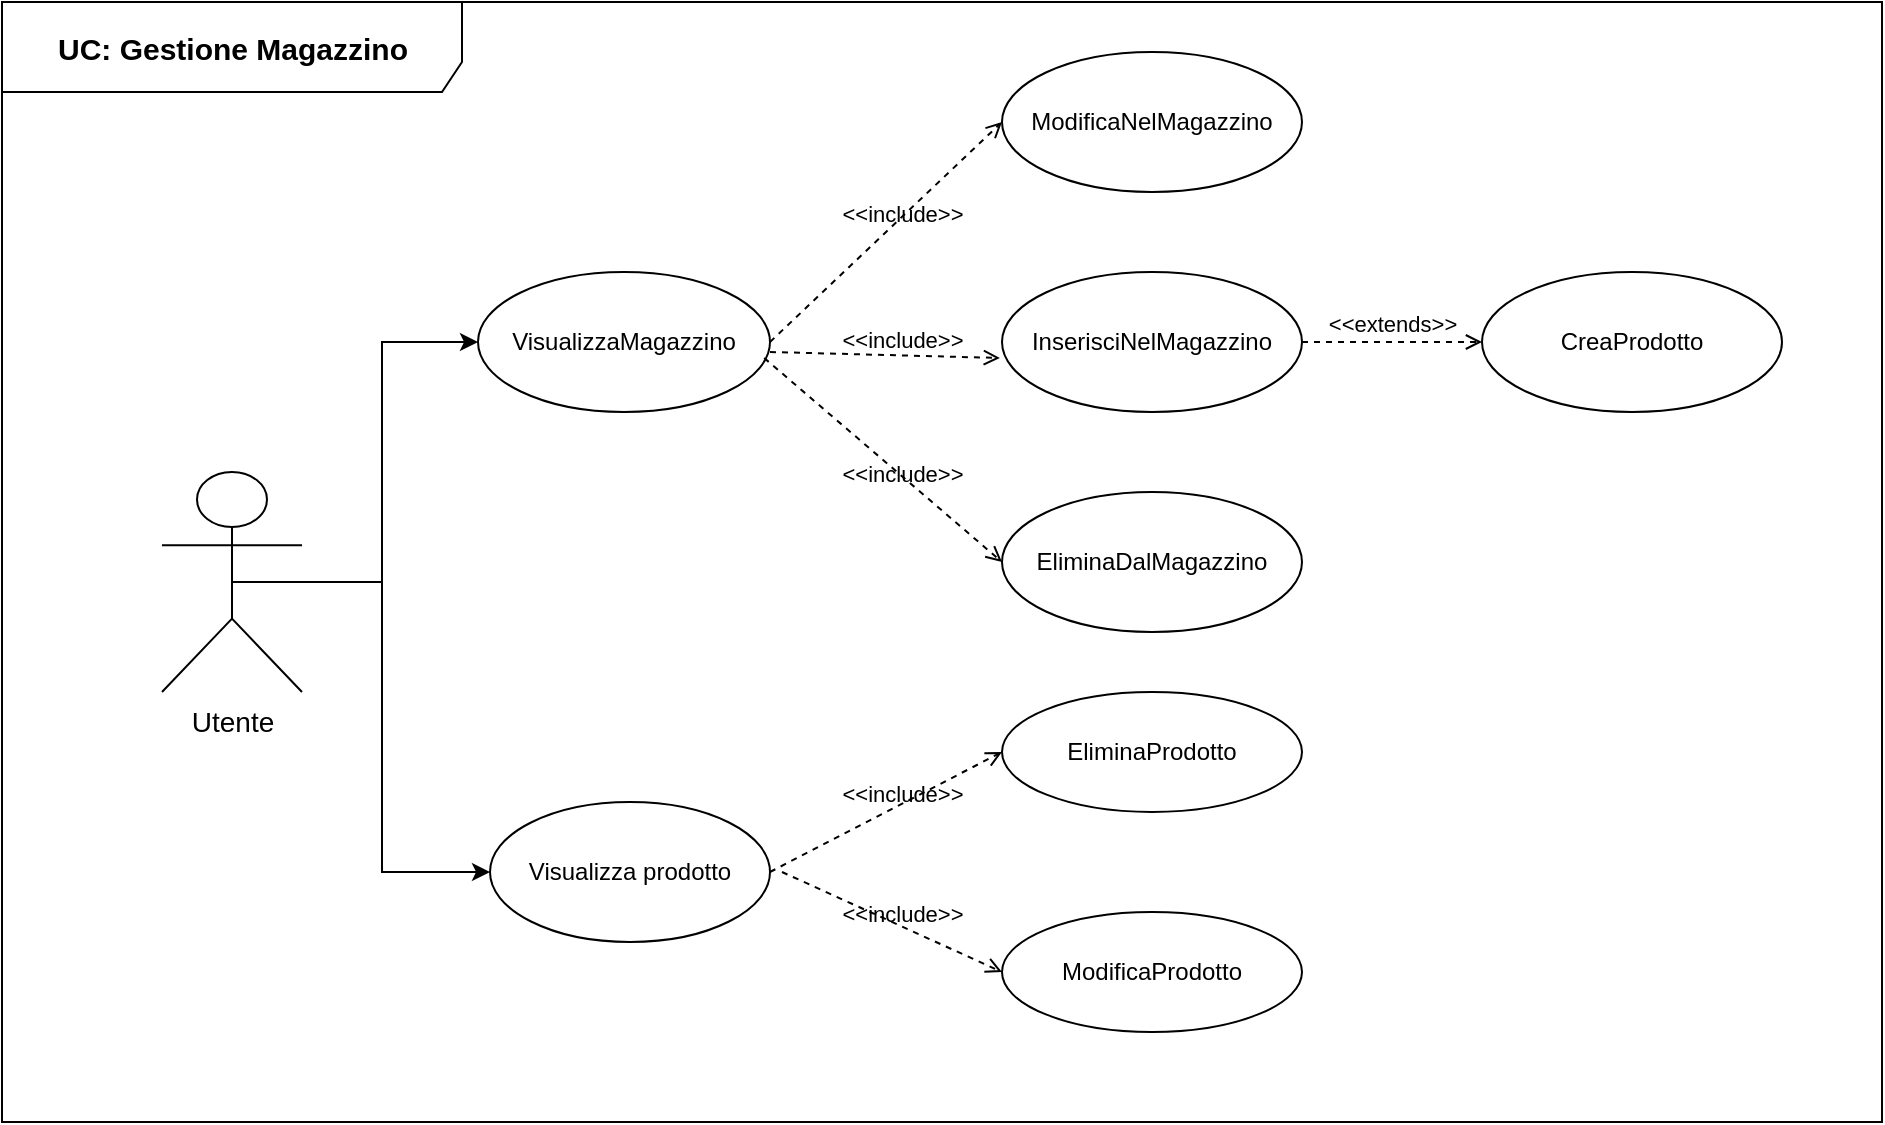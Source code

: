 <mxfile version="14.6.0"><diagram id="Bo27GWukjPaKb_xVeVMp" name="Page-1"><mxGraphModel dx="1426" dy="722" grid="1" gridSize="10" guides="1" tooltips="1" connect="1" arrows="1" fold="1" page="1" pageScale="1" pageWidth="827" pageHeight="1169" math="0" shadow="0"><root><mxCell id="0"/><mxCell id="1" parent="0"/><mxCell id="8CucdxtpdWPfwnJ3nKdK-20" style="edgeStyle=orthogonalEdgeStyle;rounded=0;orthogonalLoop=1;jettySize=auto;html=1;exitX=0.5;exitY=0.5;exitDx=0;exitDy=0;exitPerimeter=0;entryX=0;entryY=0.5;entryDx=0;entryDy=0;" edge="1" parent="1" source="8CucdxtpdWPfwnJ3nKdK-2" target="8CucdxtpdWPfwnJ3nKdK-5"><mxGeometry relative="1" as="geometry"><Array as="points"><mxPoint x="250" y="385"/><mxPoint x="250" y="265"/></Array></mxGeometry></mxCell><mxCell id="8CucdxtpdWPfwnJ3nKdK-2" value="&lt;font style=&quot;font-size: 14px&quot;&gt;Utente&lt;/font&gt;" style="shape=umlActor;verticalLabelPosition=bottom;verticalAlign=top;html=1;outlineConnect=0;fillColor=#ffffff;" vertex="1" parent="1"><mxGeometry x="140" y="330" width="70" height="110" as="geometry"/></mxCell><mxCell id="8CucdxtpdWPfwnJ3nKdK-3" value="InserisciNelMagazzino" style="ellipse;whiteSpace=wrap;html=1;fillColor=#ffffff;" vertex="1" parent="1"><mxGeometry x="560" y="230" width="150" height="70" as="geometry"/></mxCell><mxCell id="8CucdxtpdWPfwnJ3nKdK-4" value="EliminaProdotto" style="ellipse;whiteSpace=wrap;html=1;fillColor=#ffffff;" vertex="1" parent="1"><mxGeometry x="560" y="440" width="150" height="60" as="geometry"/></mxCell><mxCell id="8CucdxtpdWPfwnJ3nKdK-5" value="VisualizzaMagazzino" style="ellipse;whiteSpace=wrap;html=1;fillColor=#ffffff;" vertex="1" parent="1"><mxGeometry x="298" y="230" width="146" height="70" as="geometry"/></mxCell><mxCell id="8CucdxtpdWPfwnJ3nKdK-6" value="CreaProdotto" style="ellipse;whiteSpace=wrap;html=1;fillColor=#ffffff;" vertex="1" parent="1"><mxGeometry x="800" y="230" width="150" height="70" as="geometry"/></mxCell><mxCell id="8CucdxtpdWPfwnJ3nKdK-7" value="EliminaDalMagazzino" style="ellipse;whiteSpace=wrap;html=1;fillColor=#ffffff;" vertex="1" parent="1"><mxGeometry x="560" y="340" width="150" height="70" as="geometry"/></mxCell><mxCell id="8CucdxtpdWPfwnJ3nKdK-8" style="edgeStyle=orthogonalEdgeStyle;rounded=0;orthogonalLoop=1;jettySize=auto;html=1;exitX=0.5;exitY=0.5;exitDx=0;exitDy=0;entryX=0;entryY=0.5;entryDx=0;entryDy=0;exitPerimeter=0;" edge="1" parent="1" source="8CucdxtpdWPfwnJ3nKdK-2" target="8CucdxtpdWPfwnJ3nKdK-11"><mxGeometry relative="1" as="geometry"><Array as="points"><mxPoint x="250" y="385"/><mxPoint x="250" y="530"/></Array></mxGeometry></mxCell><mxCell id="8CucdxtpdWPfwnJ3nKdK-9" value="ModificaProdotto" style="ellipse;whiteSpace=wrap;html=1;fillColor=#ffffff;" vertex="1" parent="1"><mxGeometry x="560" y="550" width="150" height="60" as="geometry"/></mxCell><mxCell id="8CucdxtpdWPfwnJ3nKdK-10" value="ModificaNelMagazzino" style="ellipse;whiteSpace=wrap;html=1;fillColor=#ffffff;" vertex="1" parent="1"><mxGeometry x="560" y="120" width="150" height="70" as="geometry"/></mxCell><mxCell id="8CucdxtpdWPfwnJ3nKdK-11" value="Visualizza prodotto" style="ellipse;whiteSpace=wrap;html=1;" vertex="1" parent="1"><mxGeometry x="304" y="495" width="140" height="70" as="geometry"/></mxCell><mxCell id="8CucdxtpdWPfwnJ3nKdK-12" value="&amp;lt;&amp;lt;include&amp;gt;&amp;gt;" style="html=1;verticalAlign=bottom;labelBackgroundColor=none;endArrow=open;endFill=0;dashed=1;exitX=1;exitY=0.5;exitDx=0;exitDy=0;entryX=0;entryY=0.5;entryDx=0;entryDy=0;" edge="1" parent="1" source="8CucdxtpdWPfwnJ3nKdK-5" target="8CucdxtpdWPfwnJ3nKdK-10"><mxGeometry x="0.073" y="-6" width="160" relative="1" as="geometry"><mxPoint x="480" y="244.5" as="sourcePoint"/><mxPoint x="640" y="244.5" as="targetPoint"/><mxPoint x="-1" as="offset"/></mxGeometry></mxCell><mxCell id="8CucdxtpdWPfwnJ3nKdK-13" value="&amp;lt;&amp;lt;include&amp;gt;&amp;gt;" style="html=1;verticalAlign=bottom;labelBackgroundColor=none;endArrow=open;endFill=0;dashed=1;entryX=0;entryY=0.5;entryDx=0;entryDy=0;" edge="1" parent="1" target="8CucdxtpdWPfwnJ3nKdK-9"><mxGeometry x="0.11" y="-2" width="160" relative="1" as="geometry"><mxPoint x="450" y="530" as="sourcePoint"/><mxPoint x="614" y="524.5" as="targetPoint"/><mxPoint as="offset"/></mxGeometry></mxCell><mxCell id="8CucdxtpdWPfwnJ3nKdK-14" value="&amp;lt;&amp;lt;include&amp;gt;&amp;gt;" style="html=1;verticalAlign=bottom;labelBackgroundColor=none;endArrow=open;endFill=0;dashed=1;entryX=0;entryY=0.5;entryDx=0;entryDy=0;exitX=1;exitY=0.5;exitDx=0;exitDy=0;" edge="1" parent="1" source="8CucdxtpdWPfwnJ3nKdK-11" target="8CucdxtpdWPfwnJ3nKdK-4"><mxGeometry x="0.109" y="-4" width="160" relative="1" as="geometry"><mxPoint x="454" y="520" as="sourcePoint"/><mxPoint x="614" y="520" as="targetPoint"/><mxPoint as="offset"/></mxGeometry></mxCell><mxCell id="8CucdxtpdWPfwnJ3nKdK-15" value="&amp;lt;&amp;lt;include&amp;gt;&amp;gt;" style="html=1;verticalAlign=bottom;labelBackgroundColor=none;endArrow=open;endFill=0;dashed=1;exitX=0.98;exitY=0.614;exitDx=0;exitDy=0;exitPerimeter=0;entryX=0;entryY=0.5;entryDx=0;entryDy=0;" edge="1" parent="1" source="8CucdxtpdWPfwnJ3nKdK-5" target="8CucdxtpdWPfwnJ3nKdK-7"><mxGeometry x="0.225" y="-6" width="160" relative="1" as="geometry"><mxPoint x="380" y="380" as="sourcePoint"/><mxPoint x="540" y="380" as="targetPoint"/><mxPoint as="offset"/></mxGeometry></mxCell><mxCell id="8CucdxtpdWPfwnJ3nKdK-16" value="&lt;div&gt;&amp;lt;&amp;lt;extends&amp;gt;&amp;gt;&lt;/div&gt;" style="html=1;verticalAlign=bottom;labelBackgroundColor=none;endArrow=open;endFill=0;dashed=1;entryX=0;entryY=0.5;entryDx=0;entryDy=0;exitX=1;exitY=0.5;exitDx=0;exitDy=0;" edge="1" parent="1" source="8CucdxtpdWPfwnJ3nKdK-3" target="8CucdxtpdWPfwnJ3nKdK-6"><mxGeometry width="160" relative="1" as="geometry"><mxPoint x="464" y="354.5" as="sourcePoint"/><mxPoint x="624" y="354.5" as="targetPoint"/></mxGeometry></mxCell><mxCell id="8CucdxtpdWPfwnJ3nKdK-17" value="&amp;lt;&amp;lt;include&amp;gt;&amp;gt;" style="html=1;verticalAlign=bottom;labelBackgroundColor=none;endArrow=open;endFill=0;dashed=1;entryX=-0.007;entryY=0.614;entryDx=0;entryDy=0;entryPerimeter=0;" edge="1" parent="1" target="8CucdxtpdWPfwnJ3nKdK-3"><mxGeometry x="0.149" y="-1" width="160" relative="1" as="geometry"><mxPoint x="444" y="270" as="sourcePoint"/><mxPoint x="550" y="270.5" as="targetPoint"/><mxPoint as="offset"/></mxGeometry></mxCell><mxCell id="8CucdxtpdWPfwnJ3nKdK-18" value="&lt;b&gt;&lt;font style=&quot;font-size: 15px&quot;&gt;UC: Gestione Magazzino&lt;/font&gt;&lt;/b&gt;" style="shape=umlFrame;tabPosition=left;html=1;boundedLbl=1;labelInHeader=1;width=230;height=45;" vertex="1" parent="1"><mxGeometry x="60" y="95" width="940" height="560" as="geometry"/></mxCell></root></mxGraphModel></diagram></mxfile>